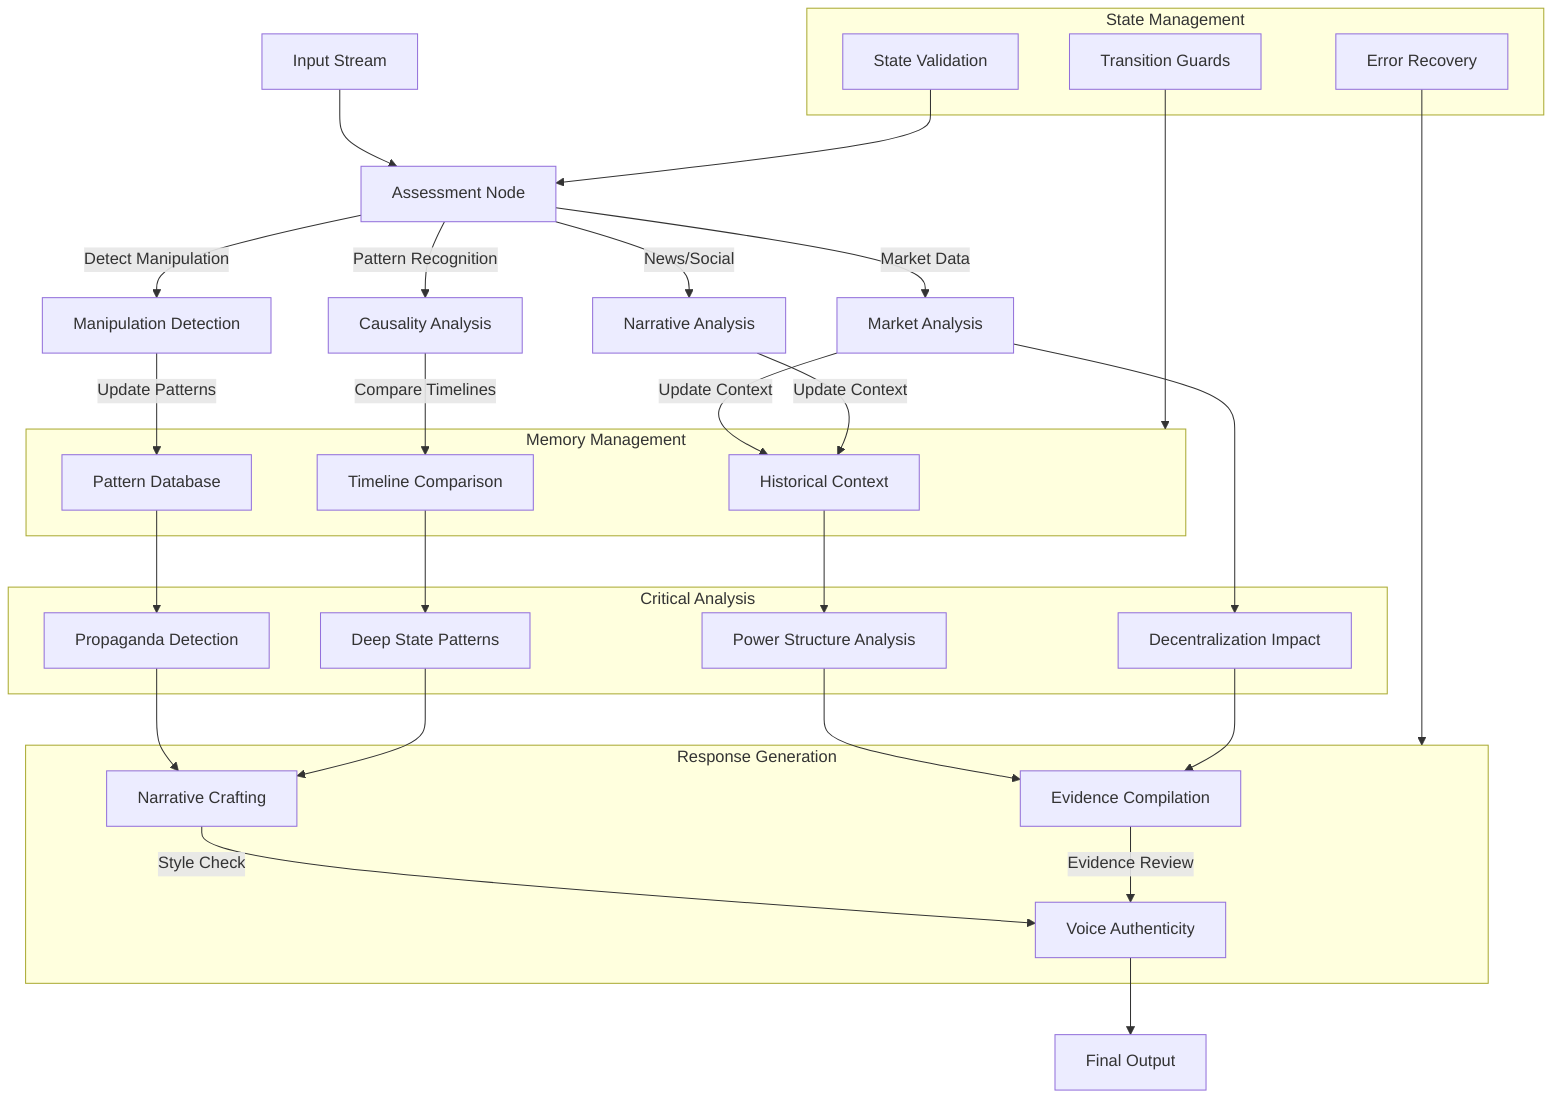 graph TD
    %% Core Entry and Assessment
    Input[Input Stream] --> Assessment[Assessment Node]
    
    %% Primary Analysis Layer
    Assessment --> |"Detect Manipulation"| ManipulationDetection[Manipulation Detection]
    Assessment --> |"Market Data"| MarketAnalysis[Market Analysis]
    Assessment --> |"News/Social"| NarrativeAnalysis[Narrative Analysis]
    Assessment --> |"Pattern Recognition"| CausalityAnalysis[Causality Analysis]
    
    %% Memory and Knowledge Layer
    subgraph Memory["Memory Management"]
        HistoricalContext[Historical Context]
        PatternDatabase[Pattern Database]
        TimelineComparison[Timeline Comparison]
    end
    
    %% Analysis Flows to Memory
    ManipulationDetection --> |"Update Patterns"| PatternDatabase
    MarketAnalysis --> |"Update Context"| HistoricalContext
    NarrativeAnalysis --> |"Update Context"| HistoricalContext
    CausalityAnalysis --> |"Compare Timelines"| TimelineComparison
    
    %% Critical Analysis Layer
    subgraph Analysis["Critical Analysis"]
        PropagandaDetection[Propaganda Detection]
        PowerStructures[Power Structure Analysis]
        DeepStatePatterns[Deep State Patterns]
        DecentralizationImpact[Decentralization Impact]
    end
    
    %% Memory Feeds Analysis
    PatternDatabase --> PropagandaDetection
    HistoricalContext --> PowerStructures
    TimelineComparison --> DeepStatePatterns
    MarketAnalysis --> DecentralizationImpact
    
    %% Response Generation
    subgraph Response["Response Generation"]
        GonzoVoice[Voice Authenticity]
        EvidenceCompilation[Evidence Compilation]
        NarrativeCrafting[Narrative Crafting]
    end
    
    %% Analysis to Response Flow
    PropagandaDetection --> NarrativeCrafting
    PowerStructures --> EvidenceCompilation
    DeepStatePatterns --> NarrativeCrafting
    DecentralizationImpact --> EvidenceCompilation
    
    %% Final Output
    NarrativeCrafting --> |"Style Check"| GonzoVoice
    EvidenceCompilation --> |"Evidence Review"| GonzoVoice
    GonzoVoice --> Output[Final Output]
    
    %% Error Recovery and State Management
    subgraph StateControl["State Management"]
        ErrorRecovery[Error Recovery]
        StateValidation[State Validation]
        TransitionGuards[Transition Guards]
    end
    
    %% State Management Connections
    StateValidation --> Assessment
    TransitionGuards --> Memory
    ErrorRecovery --> Response